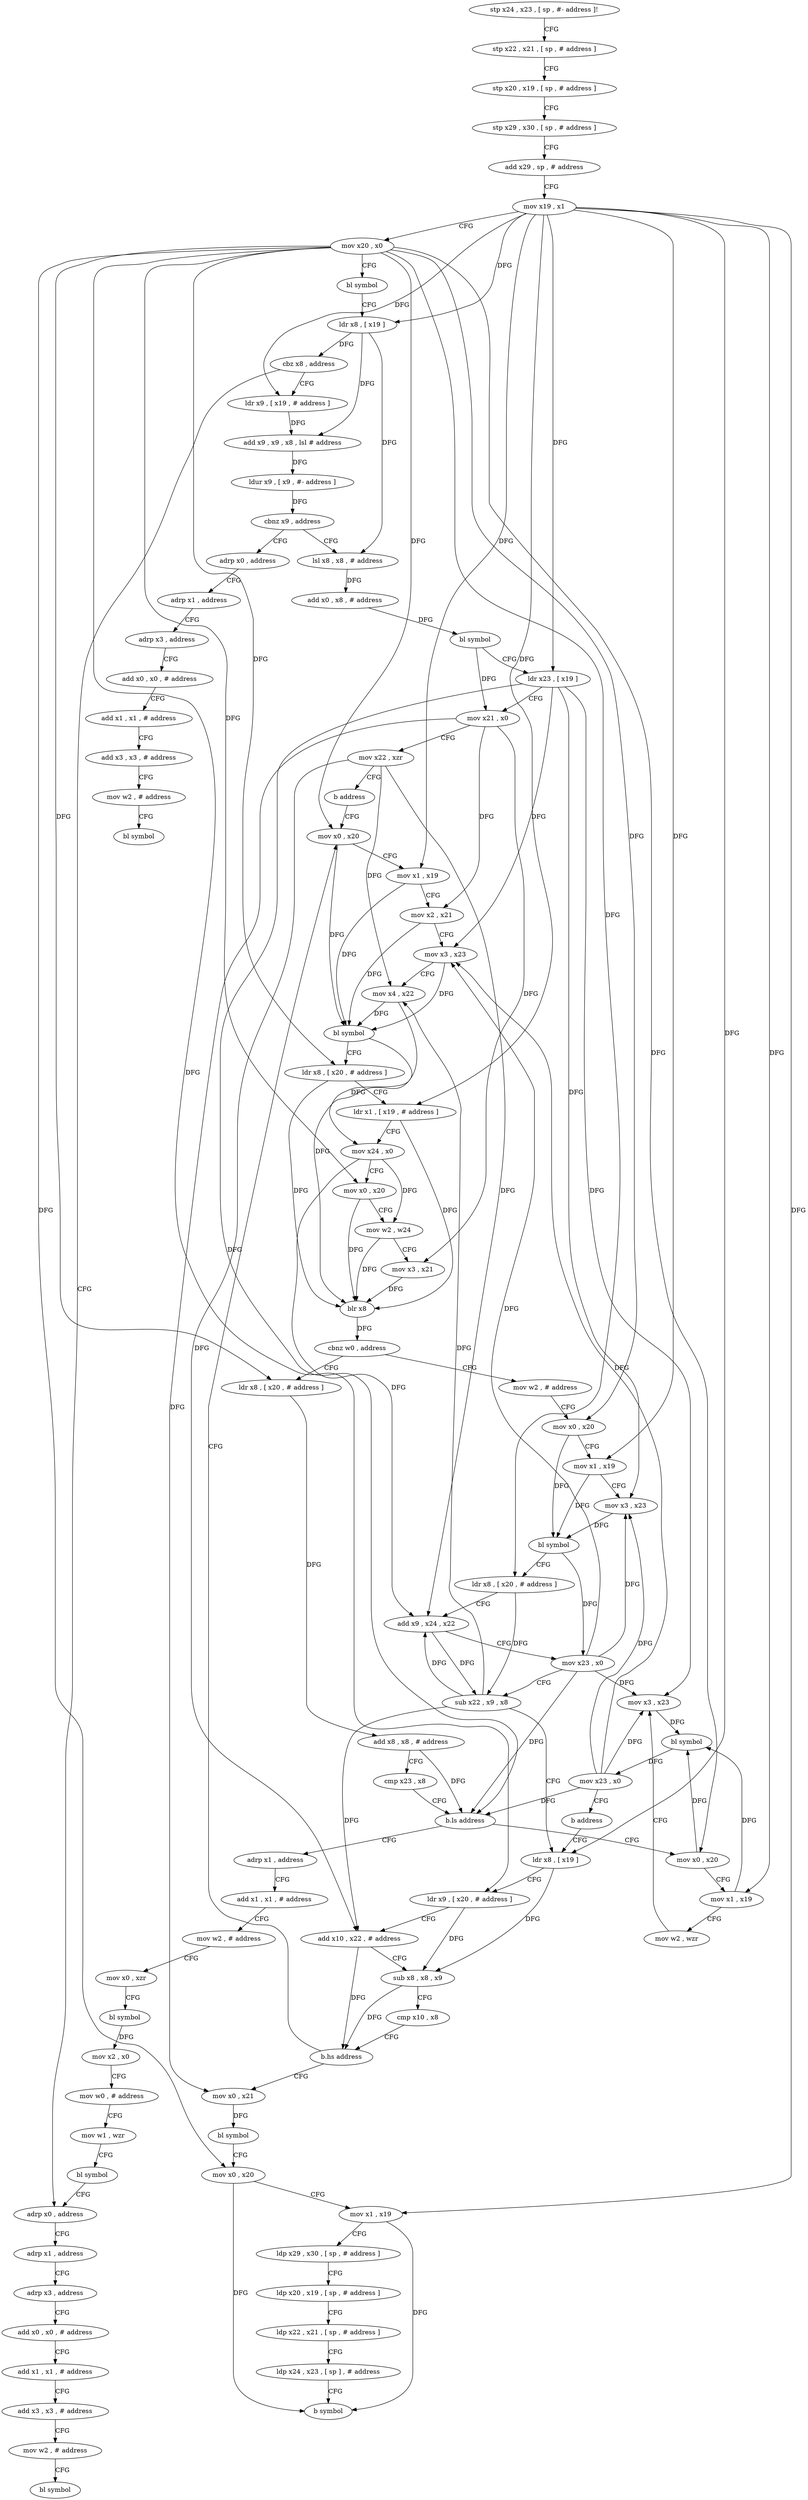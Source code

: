 digraph "func" {
"4257368" [label = "stp x24 , x23 , [ sp , #- address ]!" ]
"4257372" [label = "stp x22 , x21 , [ sp , # address ]" ]
"4257376" [label = "stp x20 , x19 , [ sp , # address ]" ]
"4257380" [label = "stp x29 , x30 , [ sp , # address ]" ]
"4257384" [label = "add x29 , sp , # address" ]
"4257388" [label = "mov x19 , x1" ]
"4257392" [label = "mov x20 , x0" ]
"4257396" [label = "bl symbol" ]
"4257400" [label = "ldr x8 , [ x19 ]" ]
"4257404" [label = "cbz x8 , address" ]
"4257684" [label = "adrp x0 , address" ]
"4257408" [label = "ldr x9 , [ x19 , # address ]" ]
"4257688" [label = "adrp x1 , address" ]
"4257692" [label = "adrp x3 , address" ]
"4257696" [label = "add x0 , x0 , # address" ]
"4257700" [label = "add x1 , x1 , # address" ]
"4257704" [label = "add x3 , x3 , # address" ]
"4257708" [label = "mov w2 , # address" ]
"4257712" [label = "bl symbol" ]
"4257412" [label = "add x9 , x9 , x8 , lsl # address" ]
"4257416" [label = "ldur x9 , [ x9 , #- address ]" ]
"4257420" [label = "cbnz x9 , address" ]
"4257716" [label = "adrp x0 , address" ]
"4257424" [label = "lsl x8 , x8 , # address" ]
"4257720" [label = "adrp x1 , address" ]
"4257724" [label = "adrp x3 , address" ]
"4257728" [label = "add x0 , x0 , # address" ]
"4257732" [label = "add x1 , x1 , # address" ]
"4257736" [label = "add x3 , x3 , # address" ]
"4257740" [label = "mov w2 , # address" ]
"4257744" [label = "bl symbol" ]
"4257428" [label = "add x0 , x8 , # address" ]
"4257432" [label = "bl symbol" ]
"4257436" [label = "ldr x23 , [ x19 ]" ]
"4257440" [label = "mov x21 , x0" ]
"4257444" [label = "mov x22 , xzr" ]
"4257448" [label = "b address" ]
"4257512" [label = "mov x0 , x20" ]
"4257516" [label = "mov x1 , x19" ]
"4257520" [label = "mov x2 , x21" ]
"4257524" [label = "mov x3 , x23" ]
"4257528" [label = "mov x4 , x22" ]
"4257532" [label = "bl symbol" ]
"4257536" [label = "ldr x8 , [ x20 , # address ]" ]
"4257540" [label = "ldr x1 , [ x19 , # address ]" ]
"4257544" [label = "mov x24 , x0" ]
"4257548" [label = "mov x0 , x20" ]
"4257552" [label = "mov w2 , w24" ]
"4257556" [label = "mov x3 , x21" ]
"4257560" [label = "blr x8" ]
"4257564" [label = "cbnz w0 , address" ]
"4257452" [label = "mov w2 , # address" ]
"4257568" [label = "ldr x8 , [ x20 , # address ]" ]
"4257456" [label = "mov x0 , x20" ]
"4257460" [label = "mov x1 , x19" ]
"4257464" [label = "mov x3 , x23" ]
"4257468" [label = "bl symbol" ]
"4257472" [label = "ldr x8 , [ x20 , # address ]" ]
"4257476" [label = "add x9 , x24 , x22" ]
"4257480" [label = "mov x23 , x0" ]
"4257484" [label = "sub x22 , x9 , x8" ]
"4257488" [label = "ldr x8 , [ x19 ]" ]
"4257572" [label = "add x8 , x8 , # address" ]
"4257576" [label = "cmp x23 , x8" ]
"4257580" [label = "b.ls address" ]
"4257648" [label = "adrp x1 , address" ]
"4257584" [label = "mov x0 , x20" ]
"4257612" [label = "mov x0 , x21" ]
"4257616" [label = "bl symbol" ]
"4257620" [label = "mov x0 , x20" ]
"4257624" [label = "mov x1 , x19" ]
"4257628" [label = "ldp x29 , x30 , [ sp , # address ]" ]
"4257632" [label = "ldp x20 , x19 , [ sp , # address ]" ]
"4257636" [label = "ldp x22 , x21 , [ sp , # address ]" ]
"4257640" [label = "ldp x24 , x23 , [ sp ] , # address" ]
"4257644" [label = "b symbol" ]
"4257652" [label = "add x1 , x1 , # address" ]
"4257656" [label = "mov w2 , # address" ]
"4257660" [label = "mov x0 , xzr" ]
"4257664" [label = "bl symbol" ]
"4257668" [label = "mov x2 , x0" ]
"4257672" [label = "mov w0 , # address" ]
"4257676" [label = "mov w1 , wzr" ]
"4257680" [label = "bl symbol" ]
"4257588" [label = "mov x1 , x19" ]
"4257592" [label = "mov w2 , wzr" ]
"4257596" [label = "mov x3 , x23" ]
"4257600" [label = "bl symbol" ]
"4257604" [label = "mov x23 , x0" ]
"4257608" [label = "b address" ]
"4257492" [label = "ldr x9 , [ x20 , # address ]" ]
"4257496" [label = "add x10 , x22 , # address" ]
"4257500" [label = "sub x8 , x8 , x9" ]
"4257504" [label = "cmp x10 , x8" ]
"4257508" [label = "b.hs address" ]
"4257368" -> "4257372" [ label = "CFG" ]
"4257372" -> "4257376" [ label = "CFG" ]
"4257376" -> "4257380" [ label = "CFG" ]
"4257380" -> "4257384" [ label = "CFG" ]
"4257384" -> "4257388" [ label = "CFG" ]
"4257388" -> "4257392" [ label = "CFG" ]
"4257388" -> "4257400" [ label = "DFG" ]
"4257388" -> "4257408" [ label = "DFG" ]
"4257388" -> "4257436" [ label = "DFG" ]
"4257388" -> "4257516" [ label = "DFG" ]
"4257388" -> "4257540" [ label = "DFG" ]
"4257388" -> "4257460" [ label = "DFG" ]
"4257388" -> "4257488" [ label = "DFG" ]
"4257388" -> "4257588" [ label = "DFG" ]
"4257388" -> "4257624" [ label = "DFG" ]
"4257392" -> "4257396" [ label = "CFG" ]
"4257392" -> "4257512" [ label = "DFG" ]
"4257392" -> "4257536" [ label = "DFG" ]
"4257392" -> "4257548" [ label = "DFG" ]
"4257392" -> "4257456" [ label = "DFG" ]
"4257392" -> "4257472" [ label = "DFG" ]
"4257392" -> "4257568" [ label = "DFG" ]
"4257392" -> "4257492" [ label = "DFG" ]
"4257392" -> "4257584" [ label = "DFG" ]
"4257392" -> "4257620" [ label = "DFG" ]
"4257396" -> "4257400" [ label = "CFG" ]
"4257400" -> "4257404" [ label = "DFG" ]
"4257400" -> "4257412" [ label = "DFG" ]
"4257400" -> "4257424" [ label = "DFG" ]
"4257404" -> "4257684" [ label = "CFG" ]
"4257404" -> "4257408" [ label = "CFG" ]
"4257684" -> "4257688" [ label = "CFG" ]
"4257408" -> "4257412" [ label = "DFG" ]
"4257688" -> "4257692" [ label = "CFG" ]
"4257692" -> "4257696" [ label = "CFG" ]
"4257696" -> "4257700" [ label = "CFG" ]
"4257700" -> "4257704" [ label = "CFG" ]
"4257704" -> "4257708" [ label = "CFG" ]
"4257708" -> "4257712" [ label = "CFG" ]
"4257412" -> "4257416" [ label = "DFG" ]
"4257416" -> "4257420" [ label = "DFG" ]
"4257420" -> "4257716" [ label = "CFG" ]
"4257420" -> "4257424" [ label = "CFG" ]
"4257716" -> "4257720" [ label = "CFG" ]
"4257424" -> "4257428" [ label = "DFG" ]
"4257720" -> "4257724" [ label = "CFG" ]
"4257724" -> "4257728" [ label = "CFG" ]
"4257728" -> "4257732" [ label = "CFG" ]
"4257732" -> "4257736" [ label = "CFG" ]
"4257736" -> "4257740" [ label = "CFG" ]
"4257740" -> "4257744" [ label = "CFG" ]
"4257428" -> "4257432" [ label = "DFG" ]
"4257432" -> "4257436" [ label = "CFG" ]
"4257432" -> "4257440" [ label = "DFG" ]
"4257436" -> "4257440" [ label = "CFG" ]
"4257436" -> "4257524" [ label = "DFG" ]
"4257436" -> "4257464" [ label = "DFG" ]
"4257436" -> "4257580" [ label = "DFG" ]
"4257436" -> "4257596" [ label = "DFG" ]
"4257440" -> "4257444" [ label = "CFG" ]
"4257440" -> "4257520" [ label = "DFG" ]
"4257440" -> "4257556" [ label = "DFG" ]
"4257440" -> "4257612" [ label = "DFG" ]
"4257444" -> "4257448" [ label = "CFG" ]
"4257444" -> "4257528" [ label = "DFG" ]
"4257444" -> "4257476" [ label = "DFG" ]
"4257444" -> "4257496" [ label = "DFG" ]
"4257448" -> "4257512" [ label = "CFG" ]
"4257512" -> "4257516" [ label = "CFG" ]
"4257512" -> "4257532" [ label = "DFG" ]
"4257516" -> "4257520" [ label = "CFG" ]
"4257516" -> "4257532" [ label = "DFG" ]
"4257520" -> "4257524" [ label = "CFG" ]
"4257520" -> "4257532" [ label = "DFG" ]
"4257524" -> "4257528" [ label = "CFG" ]
"4257524" -> "4257532" [ label = "DFG" ]
"4257528" -> "4257532" [ label = "DFG" ]
"4257528" -> "4257560" [ label = "DFG" ]
"4257532" -> "4257536" [ label = "CFG" ]
"4257532" -> "4257544" [ label = "DFG" ]
"4257536" -> "4257540" [ label = "CFG" ]
"4257536" -> "4257560" [ label = "DFG" ]
"4257540" -> "4257544" [ label = "CFG" ]
"4257540" -> "4257560" [ label = "DFG" ]
"4257544" -> "4257548" [ label = "CFG" ]
"4257544" -> "4257552" [ label = "DFG" ]
"4257544" -> "4257476" [ label = "DFG" ]
"4257548" -> "4257552" [ label = "CFG" ]
"4257548" -> "4257560" [ label = "DFG" ]
"4257552" -> "4257556" [ label = "CFG" ]
"4257552" -> "4257560" [ label = "DFG" ]
"4257556" -> "4257560" [ label = "DFG" ]
"4257560" -> "4257564" [ label = "DFG" ]
"4257564" -> "4257452" [ label = "CFG" ]
"4257564" -> "4257568" [ label = "CFG" ]
"4257452" -> "4257456" [ label = "CFG" ]
"4257568" -> "4257572" [ label = "DFG" ]
"4257456" -> "4257460" [ label = "CFG" ]
"4257456" -> "4257468" [ label = "DFG" ]
"4257460" -> "4257464" [ label = "CFG" ]
"4257460" -> "4257468" [ label = "DFG" ]
"4257464" -> "4257468" [ label = "DFG" ]
"4257468" -> "4257472" [ label = "CFG" ]
"4257468" -> "4257480" [ label = "DFG" ]
"4257472" -> "4257476" [ label = "CFG" ]
"4257472" -> "4257484" [ label = "DFG" ]
"4257476" -> "4257480" [ label = "CFG" ]
"4257476" -> "4257484" [ label = "DFG" ]
"4257480" -> "4257484" [ label = "CFG" ]
"4257480" -> "4257524" [ label = "DFG" ]
"4257480" -> "4257464" [ label = "DFG" ]
"4257480" -> "4257580" [ label = "DFG" ]
"4257480" -> "4257596" [ label = "DFG" ]
"4257484" -> "4257488" [ label = "CFG" ]
"4257484" -> "4257528" [ label = "DFG" ]
"4257484" -> "4257476" [ label = "DFG" ]
"4257484" -> "4257496" [ label = "DFG" ]
"4257488" -> "4257492" [ label = "CFG" ]
"4257488" -> "4257500" [ label = "DFG" ]
"4257572" -> "4257576" [ label = "CFG" ]
"4257572" -> "4257580" [ label = "DFG" ]
"4257576" -> "4257580" [ label = "CFG" ]
"4257580" -> "4257648" [ label = "CFG" ]
"4257580" -> "4257584" [ label = "CFG" ]
"4257648" -> "4257652" [ label = "CFG" ]
"4257584" -> "4257588" [ label = "CFG" ]
"4257584" -> "4257600" [ label = "DFG" ]
"4257612" -> "4257616" [ label = "DFG" ]
"4257616" -> "4257620" [ label = "CFG" ]
"4257620" -> "4257624" [ label = "CFG" ]
"4257620" -> "4257644" [ label = "DFG" ]
"4257624" -> "4257628" [ label = "CFG" ]
"4257624" -> "4257644" [ label = "DFG" ]
"4257628" -> "4257632" [ label = "CFG" ]
"4257632" -> "4257636" [ label = "CFG" ]
"4257636" -> "4257640" [ label = "CFG" ]
"4257640" -> "4257644" [ label = "CFG" ]
"4257652" -> "4257656" [ label = "CFG" ]
"4257656" -> "4257660" [ label = "CFG" ]
"4257660" -> "4257664" [ label = "CFG" ]
"4257664" -> "4257668" [ label = "DFG" ]
"4257668" -> "4257672" [ label = "CFG" ]
"4257672" -> "4257676" [ label = "CFG" ]
"4257676" -> "4257680" [ label = "CFG" ]
"4257680" -> "4257684" [ label = "CFG" ]
"4257588" -> "4257592" [ label = "CFG" ]
"4257588" -> "4257600" [ label = "DFG" ]
"4257592" -> "4257596" [ label = "CFG" ]
"4257596" -> "4257600" [ label = "DFG" ]
"4257600" -> "4257604" [ label = "DFG" ]
"4257604" -> "4257608" [ label = "CFG" ]
"4257604" -> "4257524" [ label = "DFG" ]
"4257604" -> "4257464" [ label = "DFG" ]
"4257604" -> "4257596" [ label = "DFG" ]
"4257604" -> "4257580" [ label = "DFG" ]
"4257608" -> "4257488" [ label = "CFG" ]
"4257492" -> "4257496" [ label = "CFG" ]
"4257492" -> "4257500" [ label = "DFG" ]
"4257496" -> "4257500" [ label = "CFG" ]
"4257496" -> "4257508" [ label = "DFG" ]
"4257500" -> "4257504" [ label = "CFG" ]
"4257500" -> "4257508" [ label = "DFG" ]
"4257504" -> "4257508" [ label = "CFG" ]
"4257508" -> "4257612" [ label = "CFG" ]
"4257508" -> "4257512" [ label = "CFG" ]
}
